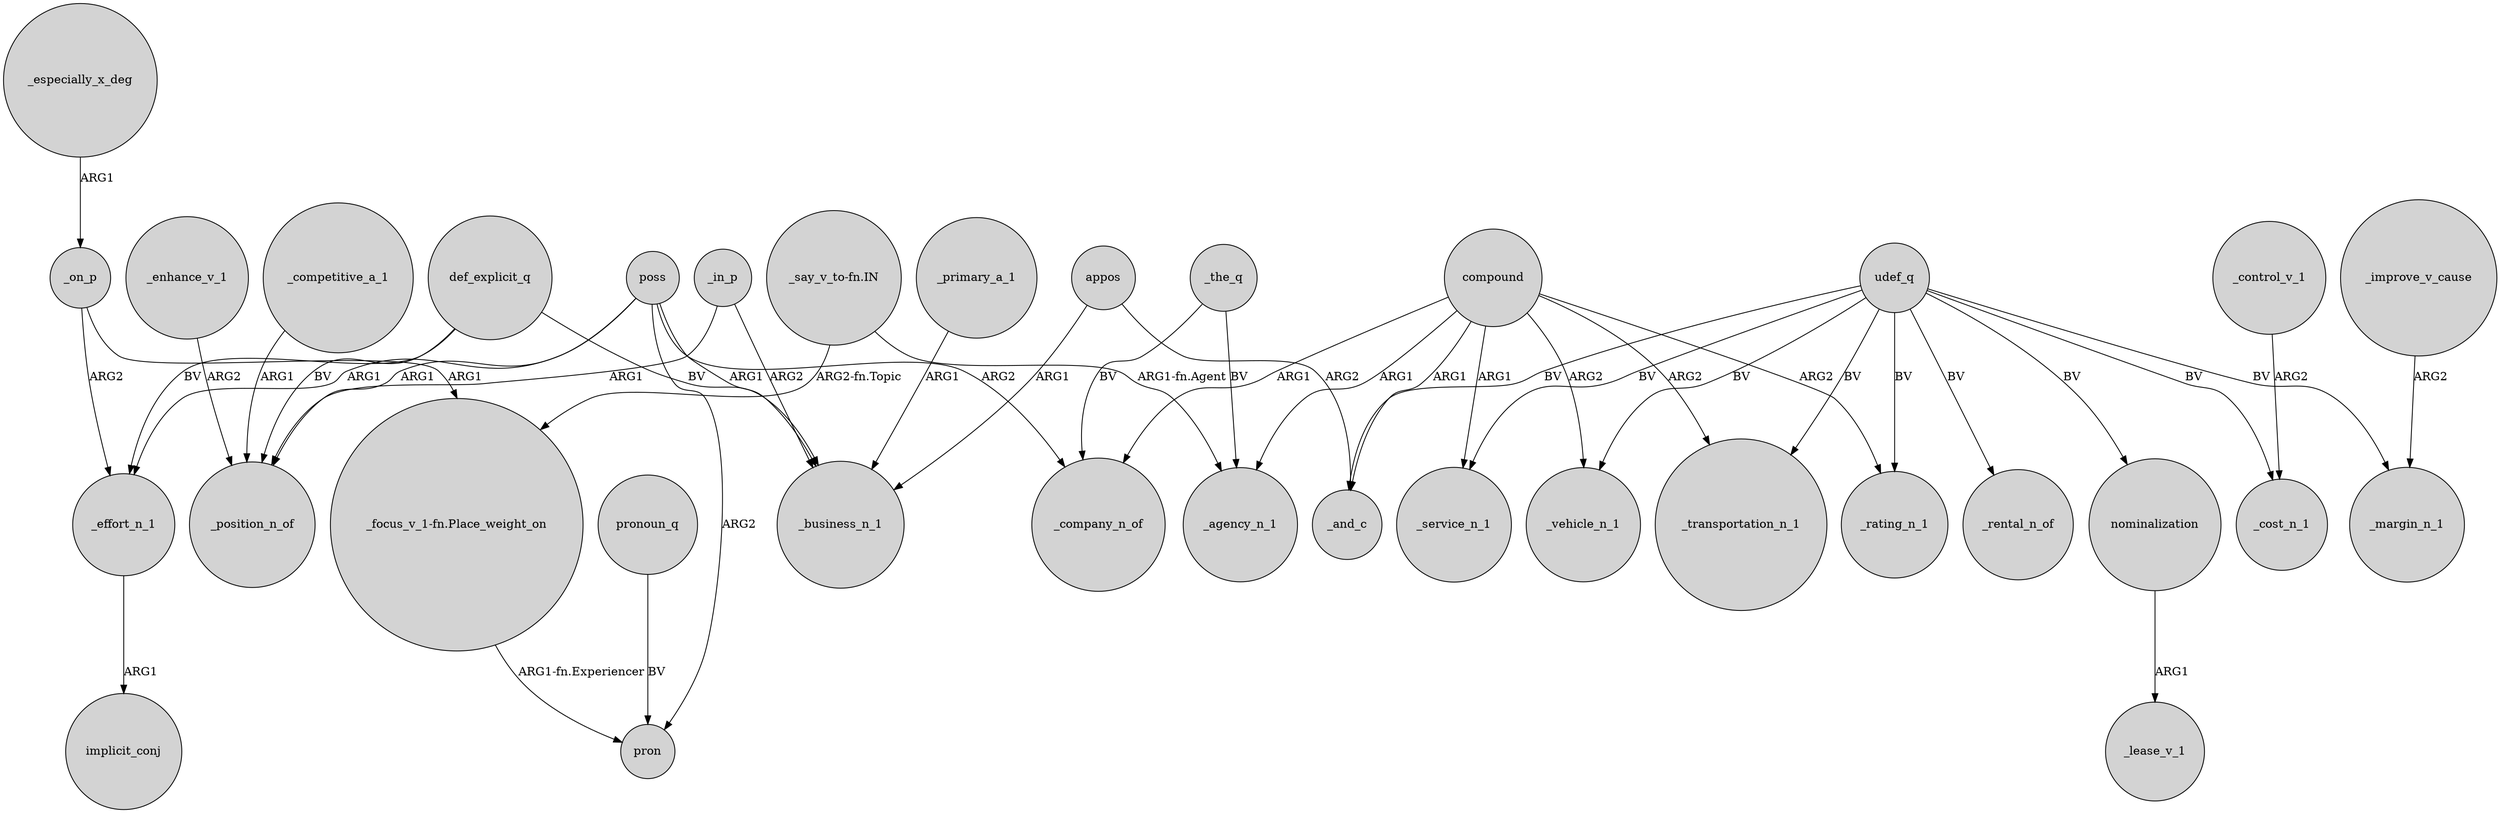digraph {
	node [shape=circle style=filled]
	_on_p -> "_focus_v_1-fn.Place_weight_on" [label=ARG1]
	_the_q -> _agency_n_1 [label=BV]
	udef_q -> _rental_n_of [label=BV]
	compound -> _agency_n_1 [label=ARG1]
	_competitive_a_1 -> _position_n_of [label=ARG1]
	udef_q -> _transportation_n_1 [label=BV]
	"_say_v_to-fn.IN" -> _agency_n_1 [label="ARG1-fn.Agent"]
	poss -> pron [label=ARG2]
	udef_q -> _rating_n_1 [label=BV]
	_control_v_1 -> _cost_n_1 [label=ARG2]
	"_focus_v_1-fn.Place_weight_on" -> pron [label="ARG1-fn.Experiencer"]
	"_say_v_to-fn.IN" -> "_focus_v_1-fn.Place_weight_on" [label="ARG2-fn.Topic"]
	_especially_x_deg -> _on_p [label=ARG1]
	udef_q -> _margin_n_1 [label=BV]
	poss -> _business_n_1 [label=ARG1]
	compound -> _transportation_n_1 [label=ARG2]
	_on_p -> _effort_n_1 [label=ARG2]
	_in_p -> _business_n_1 [label=ARG2]
	_effort_n_1 -> implicit_conj [label=ARG1]
	_primary_a_1 -> _business_n_1 [label=ARG1]
	compound -> _rating_n_1 [label=ARG2]
	udef_q -> _cost_n_1 [label=BV]
	def_explicit_q -> _position_n_of [label=BV]
	udef_q -> _vehicle_n_1 [label=BV]
	_the_q -> _company_n_of [label=BV]
	compound -> _vehicle_n_1 [label=ARG2]
	compound -> _company_n_of [label=ARG1]
	pronoun_q -> pron [label=BV]
	_improve_v_cause -> _margin_n_1 [label=ARG2]
	udef_q -> _service_n_1 [label=BV]
	appos -> _and_c [label=ARG2]
	appos -> _business_n_1 [label=ARG1]
	compound -> _and_c [label=ARG1]
	udef_q -> nominalization [label=BV]
	def_explicit_q -> _effort_n_1 [label=BV]
	poss -> _effort_n_1 [label=ARG1]
	poss -> _position_n_of [label=ARG1]
	poss -> _company_n_of [label=ARG2]
	_in_p -> _position_n_of [label=ARG1]
	nominalization -> _lease_v_1 [label=ARG1]
	udef_q -> _and_c [label=BV]
	compound -> _service_n_1 [label=ARG1]
	_enhance_v_1 -> _position_n_of [label=ARG2]
	def_explicit_q -> _business_n_1 [label=BV]
}
